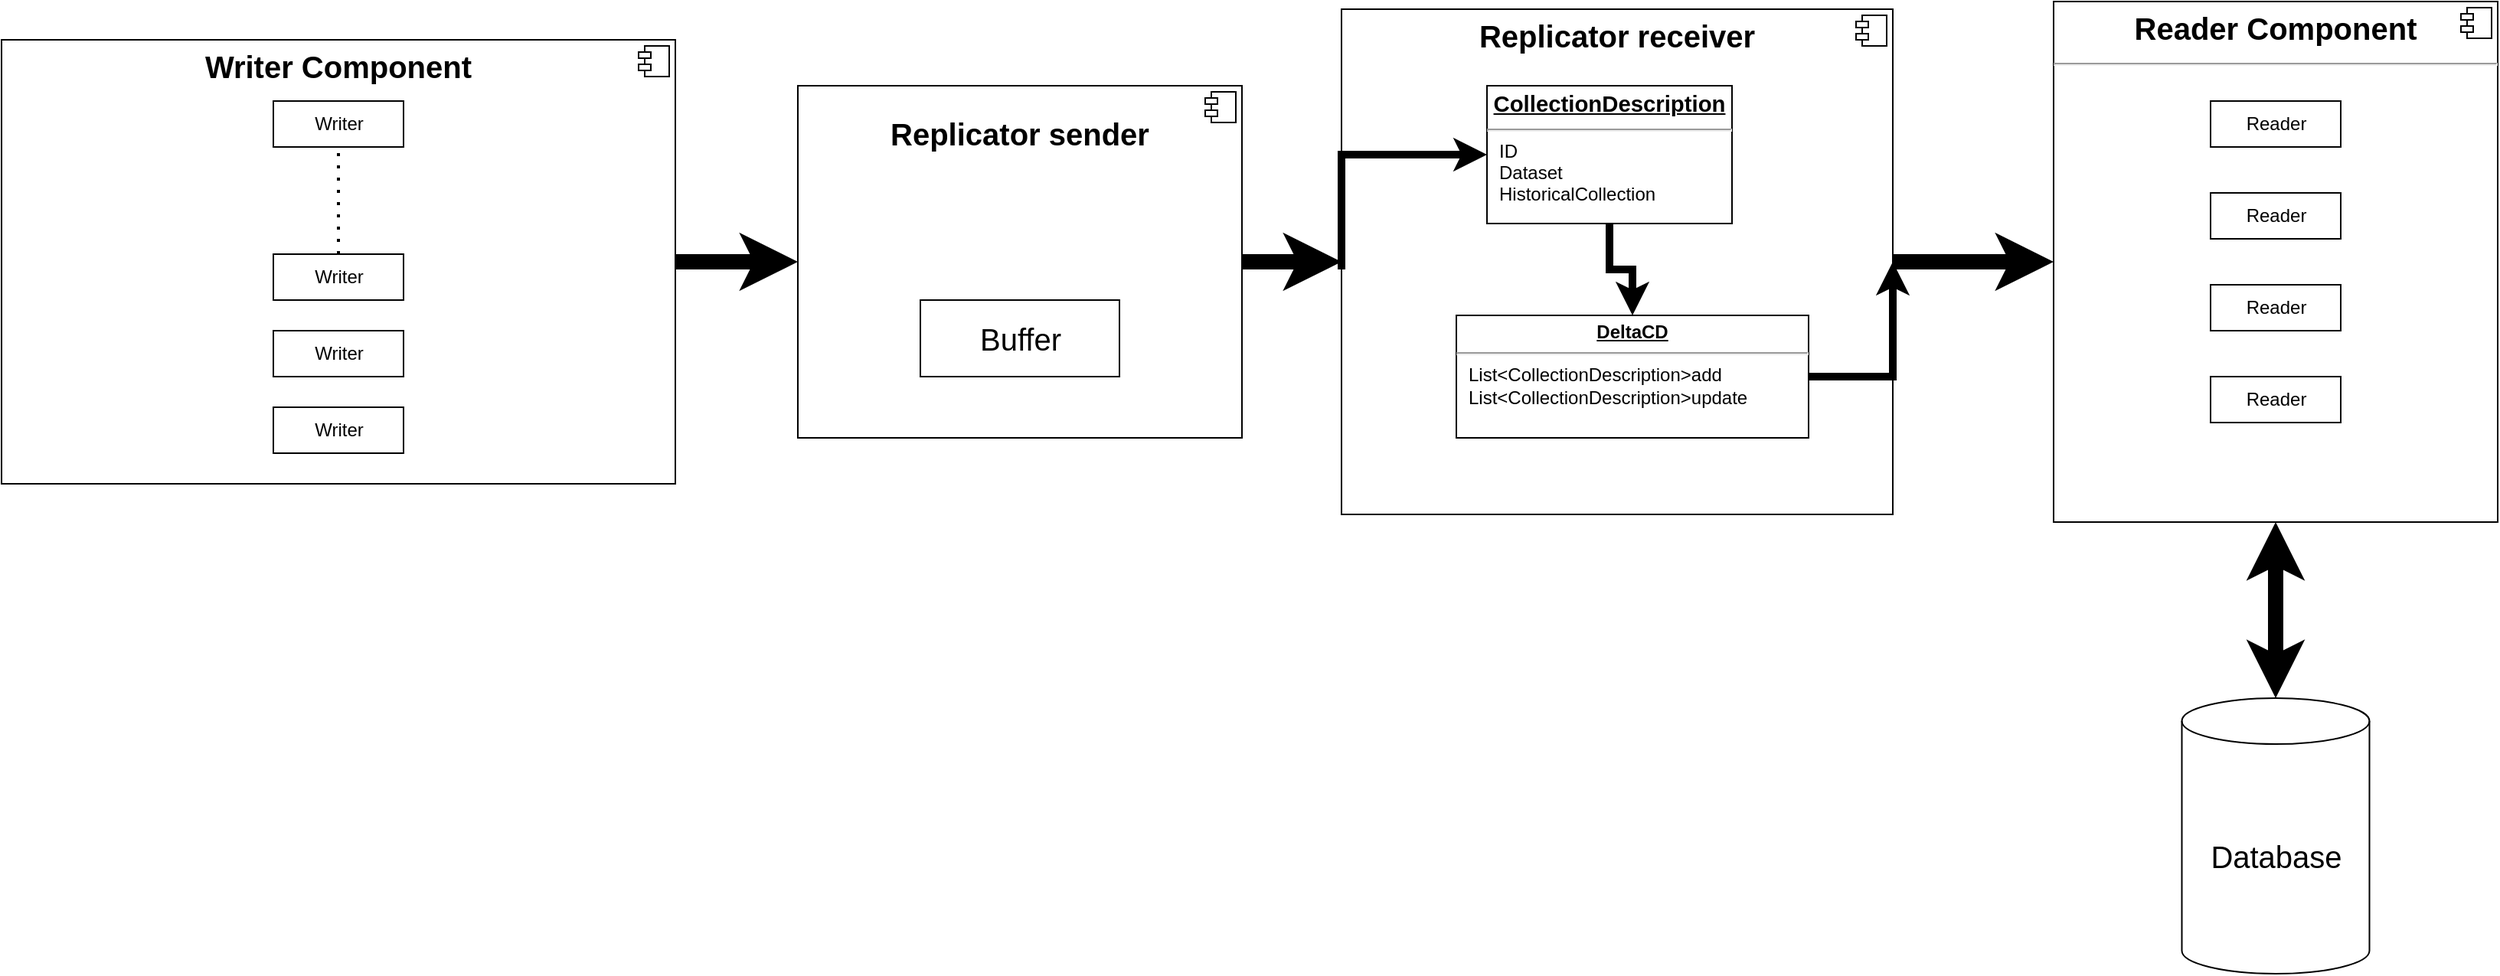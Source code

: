 <mxfile version="18.1.3" type="device"><diagram id="iQxvM2C-3I7VxoJRnbVu" name="Page-1"><mxGraphModel dx="2580" dy="912" grid="1" gridSize="10" guides="1" tooltips="1" connect="1" arrows="1" fold="1" page="1" pageScale="1" pageWidth="850" pageHeight="1100" math="0" shadow="0"><root><mxCell id="0"/><mxCell id="1" parent="0"/><mxCell id="_eKfAUOPsrFg8IyLG0R6-19" style="edgeStyle=orthogonalEdgeStyle;rounded=0;orthogonalLoop=1;jettySize=auto;html=1;entryX=0;entryY=0.5;entryDx=0;entryDy=0;fontSize=20;strokeWidth=10;" edge="1" parent="1" source="_eKfAUOPsrFg8IyLG0R6-1" target="_eKfAUOPsrFg8IyLG0R6-12"><mxGeometry relative="1" as="geometry"/></mxCell><mxCell id="_eKfAUOPsrFg8IyLG0R6-1" value="&lt;p style=&quot;margin:0px;margin-top:6px;text-align:center;&quot;&gt;&lt;font style=&quot;font-size: 20px;&quot;&gt;&lt;b&gt;Writer Component&lt;/b&gt;&lt;/font&gt;&lt;/p&gt;" style="align=left;overflow=fill;html=1;dropTarget=0;" vertex="1" parent="1"><mxGeometry x="-810" y="250" width="440" height="290" as="geometry"/></mxCell><mxCell id="_eKfAUOPsrFg8IyLG0R6-2" value="" style="shape=component;jettyWidth=8;jettyHeight=4;" vertex="1" parent="_eKfAUOPsrFg8IyLG0R6-1"><mxGeometry x="1" width="20" height="20" relative="1" as="geometry"><mxPoint x="-24" y="4" as="offset"/></mxGeometry></mxCell><mxCell id="_eKfAUOPsrFg8IyLG0R6-3" value="Writer" style="html=1;" vertex="1" parent="1"><mxGeometry x="-632.5" y="290" width="85" height="30" as="geometry"/></mxCell><mxCell id="_eKfAUOPsrFg8IyLG0R6-4" value="Writer" style="html=1;" vertex="1" parent="1"><mxGeometry x="-632.5" y="390" width="85" height="30" as="geometry"/></mxCell><mxCell id="_eKfAUOPsrFg8IyLG0R6-5" value="Writer" style="html=1;" vertex="1" parent="1"><mxGeometry x="-632.5" y="440" width="85" height="30" as="geometry"/></mxCell><mxCell id="_eKfAUOPsrFg8IyLG0R6-6" value="Writer" style="html=1;" vertex="1" parent="1"><mxGeometry x="-632.5" y="490" width="85" height="30" as="geometry"/></mxCell><mxCell id="_eKfAUOPsrFg8IyLG0R6-20" style="edgeStyle=orthogonalEdgeStyle;rounded=0;orthogonalLoop=1;jettySize=auto;html=1;entryX=0;entryY=0.5;entryDx=0;entryDy=0;fontSize=20;strokeWidth=10;" edge="1" parent="1" source="_eKfAUOPsrFg8IyLG0R6-12" target="_eKfAUOPsrFg8IyLG0R6-15"><mxGeometry relative="1" as="geometry"/></mxCell><mxCell id="_eKfAUOPsrFg8IyLG0R6-12" value="&lt;p style=&quot;text-align:center&quot; align=&quot;center&quot; class=&quot;MsoNormal&quot;&gt;&lt;span lang=&quot;SR-LATN-RS&quot;&gt;&lt;b&gt;Replicator sender&lt;/b&gt;&lt;/span&gt;&lt;/p&gt;" style="align=left;overflow=fill;html=1;dropTarget=0;fontSize=20;rounded=0;glass=0;shadow=0;sketch=0;" vertex="1" parent="1"><mxGeometry x="-290" y="280" width="290" height="230" as="geometry"/></mxCell><mxCell id="_eKfAUOPsrFg8IyLG0R6-13" value="" style="shape=component;jettyWidth=8;jettyHeight=4;fontSize=20;" vertex="1" parent="_eKfAUOPsrFg8IyLG0R6-12"><mxGeometry x="1" width="20" height="20" relative="1" as="geometry"><mxPoint x="-24" y="4" as="offset"/></mxGeometry></mxCell><mxCell id="_eKfAUOPsrFg8IyLG0R6-14" value="Buffer" style="html=1;fontSize=20;" vertex="1" parent="1"><mxGeometry x="-210" y="420" width="130" height="50" as="geometry"/></mxCell><mxCell id="_eKfAUOPsrFg8IyLG0R6-42" style="edgeStyle=orthogonalEdgeStyle;rounded=0;orthogonalLoop=1;jettySize=auto;html=1;fontSize=20;strokeWidth=10;" edge="1" parent="1" source="_eKfAUOPsrFg8IyLG0R6-15"><mxGeometry relative="1" as="geometry"><mxPoint x="530" y="395" as="targetPoint"/></mxGeometry></mxCell><mxCell id="_eKfAUOPsrFg8IyLG0R6-15" value="&lt;p style=&quot;margin:0px;margin-top:6px;text-align:center;&quot;&gt;&lt;b&gt;Replicator receiver&lt;/b&gt;&lt;/p&gt;" style="align=left;overflow=fill;html=1;dropTarget=0;rounded=0;shadow=0;glass=0;sketch=0;fontSize=20;" vertex="1" parent="1"><mxGeometry x="65" y="230" width="360" height="330" as="geometry"/></mxCell><mxCell id="_eKfAUOPsrFg8IyLG0R6-16" value="" style="shape=component;jettyWidth=8;jettyHeight=4;rounded=0;shadow=0;glass=0;sketch=0;fontSize=20;" vertex="1" parent="_eKfAUOPsrFg8IyLG0R6-15"><mxGeometry x="1" width="20" height="20" relative="1" as="geometry"><mxPoint x="-24" y="4" as="offset"/></mxGeometry></mxCell><mxCell id="_eKfAUOPsrFg8IyLG0R6-39" style="edgeStyle=orthogonalEdgeStyle;rounded=0;orthogonalLoop=1;jettySize=auto;html=1;exitX=0.5;exitY=1;exitDx=0;exitDy=0;entryX=0.5;entryY=0;entryDx=0;entryDy=0;fontSize=20;strokeWidth=5;" edge="1" parent="1" source="_eKfAUOPsrFg8IyLG0R6-35" target="_eKfAUOPsrFg8IyLG0R6-36"><mxGeometry relative="1" as="geometry"/></mxCell><mxCell id="_eKfAUOPsrFg8IyLG0R6-35" value="&lt;p style=&quot;margin:0px;margin-top:4px;text-align:center;text-decoration:underline;&quot;&gt;&lt;span style=&quot;font-size:11.0pt;&lt;br/&gt;line-height:107%;font-family:&amp;quot;Calibri&amp;quot;,sans-serif;mso-ascii-theme-font:minor-latin;&lt;br/&gt;mso-fareast-font-family:Calibri;mso-fareast-theme-font:minor-latin;mso-hansi-theme-font:&lt;br/&gt;minor-latin;mso-bidi-font-family:&amp;quot;Times New Roman&amp;quot;;mso-bidi-theme-font:minor-bidi;&lt;br/&gt;mso-ansi-language:SR-LATN-RS;mso-fareast-language:EN-US;mso-bidi-language:AR-SA&quot; lang=&quot;SR-LATN-RS&quot;&gt;&lt;b&gt;CollectionDescription&lt;/b&gt;&lt;/span&gt;&lt;br&gt;&lt;/p&gt;&lt;hr&gt;&lt;p style=&quot;margin:0px;margin-left:8px;&quot;&gt;ID&lt;br&gt;Dataset&lt;br&gt;HistoricalCollection&lt;/p&gt;" style="verticalAlign=top;align=left;overflow=fill;fontSize=12;fontFamily=Helvetica;html=1;rounded=0;shadow=0;glass=0;sketch=0;" vertex="1" parent="1"><mxGeometry x="160" y="280" width="160" height="90" as="geometry"/></mxCell><mxCell id="_eKfAUOPsrFg8IyLG0R6-36" value="&lt;p style=&quot;margin:0px;margin-top:4px;text-align:center;text-decoration:underline;&quot;&gt;&lt;b&gt;DeltaCD&lt;/b&gt;&lt;/p&gt;&lt;hr&gt;&lt;p style=&quot;margin:0px;margin-left:8px;&quot;&gt;&lt;span lang=&quot;SR-LATN-RS&quot;&gt;List&amp;lt;CollectionDescription&amp;gt;add&lt;/span&gt;&lt;br&gt;&lt;span lang=&quot;SR-LATN-RS&quot;&gt;List&amp;lt;CollectionDescription&amp;gt;update&lt;/span&gt;&lt;br&gt;&lt;/p&gt;" style="verticalAlign=top;align=left;overflow=fill;fontSize=12;fontFamily=Helvetica;html=1;rounded=0;shadow=0;glass=0;sketch=0;" vertex="1" parent="1"><mxGeometry x="140" y="430" width="230" height="80" as="geometry"/></mxCell><mxCell id="_eKfAUOPsrFg8IyLG0R6-37" value="" style="endArrow=classic;html=1;rounded=0;fontSize=20;strokeWidth=5;entryX=0;entryY=0.5;entryDx=0;entryDy=0;" edge="1" parent="1" target="_eKfAUOPsrFg8IyLG0R6-35"><mxGeometry width="50" height="50" relative="1" as="geometry"><mxPoint x="65" y="400" as="sourcePoint"/><mxPoint x="115" y="350" as="targetPoint"/><Array as="points"><mxPoint x="65" y="325"/></Array></mxGeometry></mxCell><mxCell id="_eKfAUOPsrFg8IyLG0R6-41" value="" style="endArrow=classic;html=1;rounded=0;fontSize=20;strokeWidth=5;exitX=1;exitY=0.5;exitDx=0;exitDy=0;entryX=1;entryY=0.5;entryDx=0;entryDy=0;" edge="1" parent="1" source="_eKfAUOPsrFg8IyLG0R6-36" target="_eKfAUOPsrFg8IyLG0R6-15"><mxGeometry width="50" height="50" relative="1" as="geometry"><mxPoint x="370" y="480" as="sourcePoint"/><mxPoint x="420" y="430" as="targetPoint"/><Array as="points"><mxPoint x="425" y="470"/></Array></mxGeometry></mxCell><mxCell id="_eKfAUOPsrFg8IyLG0R6-43" value="&lt;p style=&quot;margin:0px;margin-top:6px;text-align:center;&quot;&gt;&lt;b&gt;Reader Component&lt;/b&gt;&lt;/p&gt;&lt;hr&gt;&lt;p style=&quot;margin:0px;margin-left:8px;&quot;&gt;&lt;br&gt;&lt;/p&gt;" style="align=left;overflow=fill;html=1;dropTarget=0;rounded=0;shadow=0;glass=0;sketch=0;fontSize=20;" vertex="1" parent="1"><mxGeometry x="530" y="225" width="290" height="340" as="geometry"/></mxCell><mxCell id="_eKfAUOPsrFg8IyLG0R6-44" value="" style="shape=component;jettyWidth=8;jettyHeight=4;rounded=0;shadow=0;glass=0;sketch=0;fontSize=20;" vertex="1" parent="_eKfAUOPsrFg8IyLG0R6-43"><mxGeometry x="1" width="20" height="20" relative="1" as="geometry"><mxPoint x="-24" y="4" as="offset"/></mxGeometry></mxCell><mxCell id="_eKfAUOPsrFg8IyLG0R6-46" value="Reader" style="html=1;" vertex="1" parent="1"><mxGeometry x="632.5" y="290" width="85" height="30" as="geometry"/></mxCell><mxCell id="_eKfAUOPsrFg8IyLG0R6-47" value="Reader" style="html=1;" vertex="1" parent="1"><mxGeometry x="632.5" y="350" width="85" height="30" as="geometry"/></mxCell><mxCell id="_eKfAUOPsrFg8IyLG0R6-48" value="Reader" style="html=1;" vertex="1" parent="1"><mxGeometry x="632.5" y="410" width="85" height="30" as="geometry"/></mxCell><mxCell id="_eKfAUOPsrFg8IyLG0R6-49" value="Reader" style="html=1;" vertex="1" parent="1"><mxGeometry x="632.5" y="470" width="85" height="30" as="geometry"/></mxCell><mxCell id="_eKfAUOPsrFg8IyLG0R6-52" value="" style="endArrow=classic;startArrow=classic;html=1;rounded=0;fontSize=20;strokeWidth=10;entryX=0.5;entryY=1;entryDx=0;entryDy=0;exitX=0.5;exitY=0;exitDx=0;exitDy=0;exitPerimeter=0;" edge="1" parent="1" source="_eKfAUOPsrFg8IyLG0R6-54" target="_eKfAUOPsrFg8IyLG0R6-43"><mxGeometry width="50" height="50" relative="1" as="geometry"><mxPoint x="670" y="680" as="sourcePoint"/><mxPoint x="700" y="600" as="targetPoint"/></mxGeometry></mxCell><mxCell id="_eKfAUOPsrFg8IyLG0R6-54" value="Database" style="shape=cylinder3;whiteSpace=wrap;html=1;boundedLbl=1;backgroundOutline=1;size=15;rounded=0;shadow=0;glass=0;sketch=0;fontSize=20;" vertex="1" parent="1"><mxGeometry x="613.75" y="680" width="122.5" height="180" as="geometry"/></mxCell><mxCell id="_eKfAUOPsrFg8IyLG0R6-55" value="" style="endArrow=none;dashed=1;html=1;dashPattern=1 3;strokeWidth=2;rounded=0;fontSize=20;entryX=0.5;entryY=1;entryDx=0;entryDy=0;exitX=0.5;exitY=0;exitDx=0;exitDy=0;" edge="1" parent="1" source="_eKfAUOPsrFg8IyLG0R6-4" target="_eKfAUOPsrFg8IyLG0R6-3"><mxGeometry width="50" height="50" relative="1" as="geometry"><mxPoint x="-640" y="380" as="sourcePoint"/><mxPoint x="-590" y="330" as="targetPoint"/><Array as="points"/></mxGeometry></mxCell></root></mxGraphModel></diagram></mxfile>